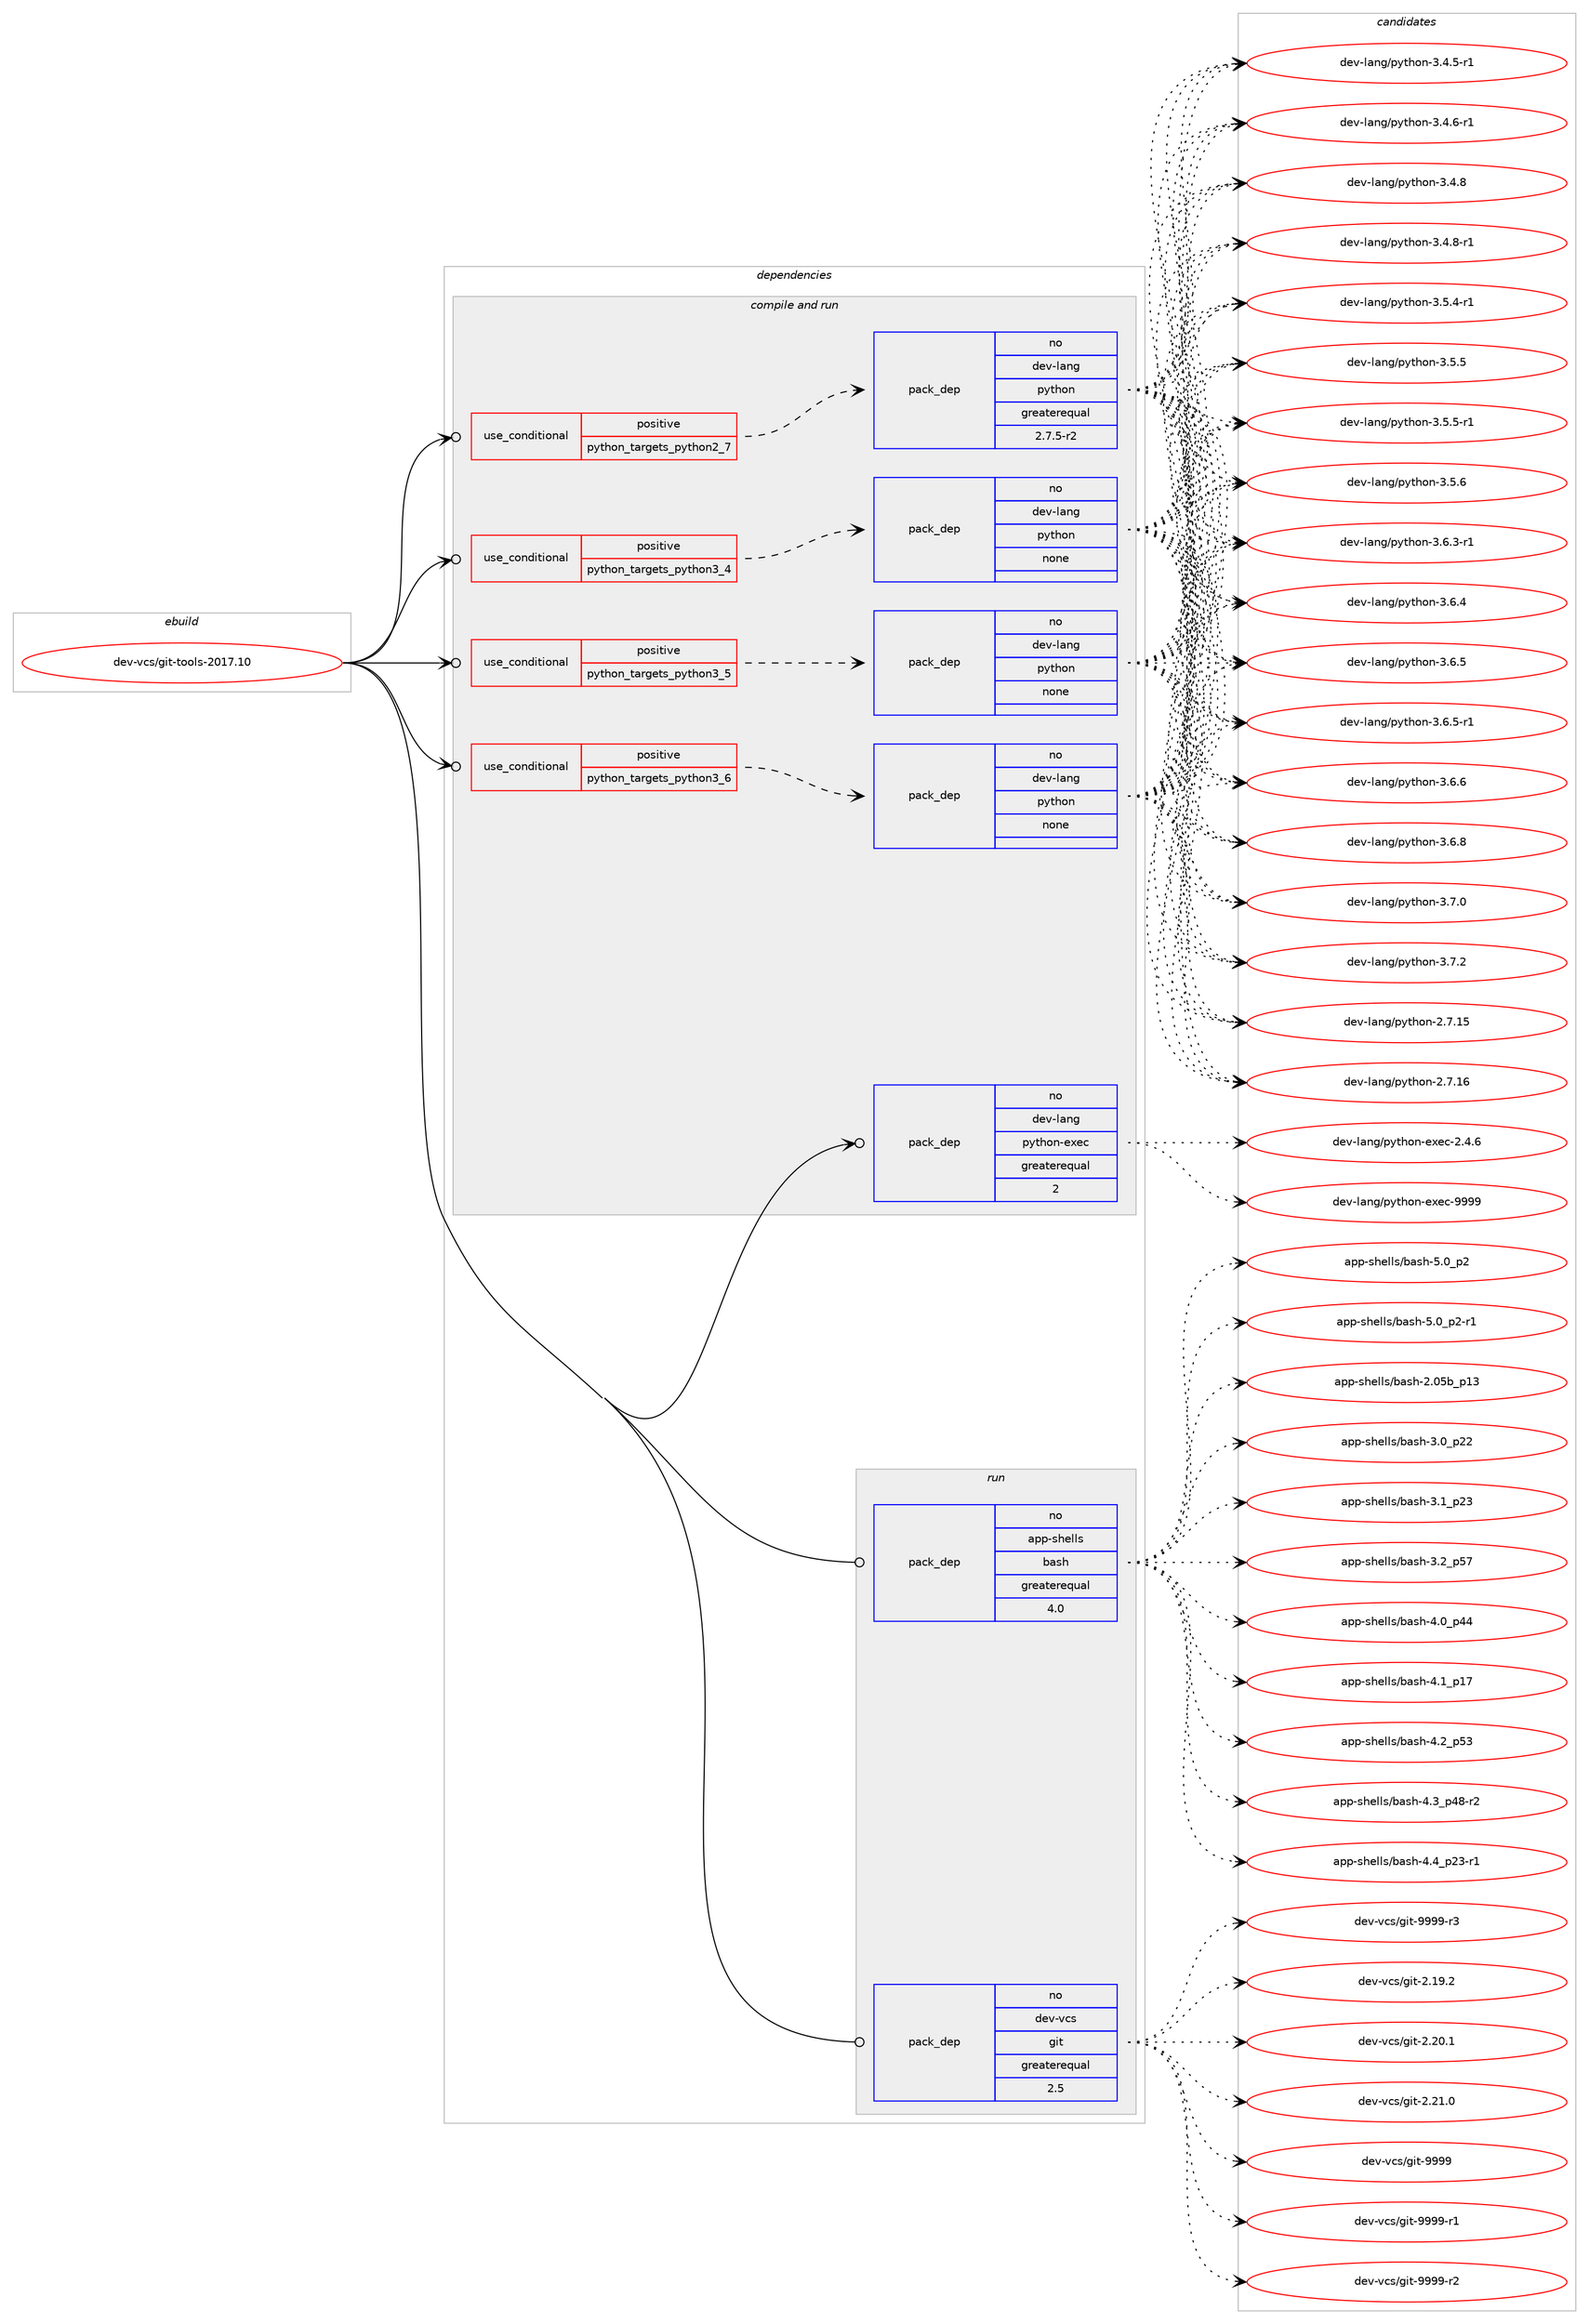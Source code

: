 digraph prolog {

# *************
# Graph options
# *************

newrank=true;
concentrate=true;
compound=true;
graph [rankdir=LR,fontname=Helvetica,fontsize=10,ranksep=1.5];#, ranksep=2.5, nodesep=0.2];
edge  [arrowhead=vee];
node  [fontname=Helvetica,fontsize=10];

# **********
# The ebuild
# **********

subgraph cluster_leftcol {
color=gray;
rank=same;
label=<<i>ebuild</i>>;
id [label="dev-vcs/git-tools-2017.10", color=red, width=4, href="../dev-vcs/git-tools-2017.10.svg"];
}

# ****************
# The dependencies
# ****************

subgraph cluster_midcol {
color=gray;
label=<<i>dependencies</i>>;
subgraph cluster_compile {
fillcolor="#eeeeee";
style=filled;
label=<<i>compile</i>>;
}
subgraph cluster_compileandrun {
fillcolor="#eeeeee";
style=filled;
label=<<i>compile and run</i>>;
subgraph cond425606 {
dependency1551549 [label=<<TABLE BORDER="0" CELLBORDER="1" CELLSPACING="0" CELLPADDING="4"><TR><TD ROWSPAN="3" CELLPADDING="10">use_conditional</TD></TR><TR><TD>positive</TD></TR><TR><TD>python_targets_python2_7</TD></TR></TABLE>>, shape=none, color=red];
subgraph pack1102191 {
dependency1551550 [label=<<TABLE BORDER="0" CELLBORDER="1" CELLSPACING="0" CELLPADDING="4" WIDTH="220"><TR><TD ROWSPAN="6" CELLPADDING="30">pack_dep</TD></TR><TR><TD WIDTH="110">no</TD></TR><TR><TD>dev-lang</TD></TR><TR><TD>python</TD></TR><TR><TD>greaterequal</TD></TR><TR><TD>2.7.5-r2</TD></TR></TABLE>>, shape=none, color=blue];
}
dependency1551549:e -> dependency1551550:w [weight=20,style="dashed",arrowhead="vee"];
}
id:e -> dependency1551549:w [weight=20,style="solid",arrowhead="odotvee"];
subgraph cond425607 {
dependency1551551 [label=<<TABLE BORDER="0" CELLBORDER="1" CELLSPACING="0" CELLPADDING="4"><TR><TD ROWSPAN="3" CELLPADDING="10">use_conditional</TD></TR><TR><TD>positive</TD></TR><TR><TD>python_targets_python3_4</TD></TR></TABLE>>, shape=none, color=red];
subgraph pack1102192 {
dependency1551552 [label=<<TABLE BORDER="0" CELLBORDER="1" CELLSPACING="0" CELLPADDING="4" WIDTH="220"><TR><TD ROWSPAN="6" CELLPADDING="30">pack_dep</TD></TR><TR><TD WIDTH="110">no</TD></TR><TR><TD>dev-lang</TD></TR><TR><TD>python</TD></TR><TR><TD>none</TD></TR><TR><TD></TD></TR></TABLE>>, shape=none, color=blue];
}
dependency1551551:e -> dependency1551552:w [weight=20,style="dashed",arrowhead="vee"];
}
id:e -> dependency1551551:w [weight=20,style="solid",arrowhead="odotvee"];
subgraph cond425608 {
dependency1551553 [label=<<TABLE BORDER="0" CELLBORDER="1" CELLSPACING="0" CELLPADDING="4"><TR><TD ROWSPAN="3" CELLPADDING="10">use_conditional</TD></TR><TR><TD>positive</TD></TR><TR><TD>python_targets_python3_5</TD></TR></TABLE>>, shape=none, color=red];
subgraph pack1102193 {
dependency1551554 [label=<<TABLE BORDER="0" CELLBORDER="1" CELLSPACING="0" CELLPADDING="4" WIDTH="220"><TR><TD ROWSPAN="6" CELLPADDING="30">pack_dep</TD></TR><TR><TD WIDTH="110">no</TD></TR><TR><TD>dev-lang</TD></TR><TR><TD>python</TD></TR><TR><TD>none</TD></TR><TR><TD></TD></TR></TABLE>>, shape=none, color=blue];
}
dependency1551553:e -> dependency1551554:w [weight=20,style="dashed",arrowhead="vee"];
}
id:e -> dependency1551553:w [weight=20,style="solid",arrowhead="odotvee"];
subgraph cond425609 {
dependency1551555 [label=<<TABLE BORDER="0" CELLBORDER="1" CELLSPACING="0" CELLPADDING="4"><TR><TD ROWSPAN="3" CELLPADDING="10">use_conditional</TD></TR><TR><TD>positive</TD></TR><TR><TD>python_targets_python3_6</TD></TR></TABLE>>, shape=none, color=red];
subgraph pack1102194 {
dependency1551556 [label=<<TABLE BORDER="0" CELLBORDER="1" CELLSPACING="0" CELLPADDING="4" WIDTH="220"><TR><TD ROWSPAN="6" CELLPADDING="30">pack_dep</TD></TR><TR><TD WIDTH="110">no</TD></TR><TR><TD>dev-lang</TD></TR><TR><TD>python</TD></TR><TR><TD>none</TD></TR><TR><TD></TD></TR></TABLE>>, shape=none, color=blue];
}
dependency1551555:e -> dependency1551556:w [weight=20,style="dashed",arrowhead="vee"];
}
id:e -> dependency1551555:w [weight=20,style="solid",arrowhead="odotvee"];
subgraph pack1102195 {
dependency1551557 [label=<<TABLE BORDER="0" CELLBORDER="1" CELLSPACING="0" CELLPADDING="4" WIDTH="220"><TR><TD ROWSPAN="6" CELLPADDING="30">pack_dep</TD></TR><TR><TD WIDTH="110">no</TD></TR><TR><TD>dev-lang</TD></TR><TR><TD>python-exec</TD></TR><TR><TD>greaterequal</TD></TR><TR><TD>2</TD></TR></TABLE>>, shape=none, color=blue];
}
id:e -> dependency1551557:w [weight=20,style="solid",arrowhead="odotvee"];
}
subgraph cluster_run {
fillcolor="#eeeeee";
style=filled;
label=<<i>run</i>>;
subgraph pack1102196 {
dependency1551558 [label=<<TABLE BORDER="0" CELLBORDER="1" CELLSPACING="0" CELLPADDING="4" WIDTH="220"><TR><TD ROWSPAN="6" CELLPADDING="30">pack_dep</TD></TR><TR><TD WIDTH="110">no</TD></TR><TR><TD>app-shells</TD></TR><TR><TD>bash</TD></TR><TR><TD>greaterequal</TD></TR><TR><TD>4.0</TD></TR></TABLE>>, shape=none, color=blue];
}
id:e -> dependency1551558:w [weight=20,style="solid",arrowhead="odot"];
subgraph pack1102197 {
dependency1551559 [label=<<TABLE BORDER="0" CELLBORDER="1" CELLSPACING="0" CELLPADDING="4" WIDTH="220"><TR><TD ROWSPAN="6" CELLPADDING="30">pack_dep</TD></TR><TR><TD WIDTH="110">no</TD></TR><TR><TD>dev-vcs</TD></TR><TR><TD>git</TD></TR><TR><TD>greaterequal</TD></TR><TR><TD>2.5</TD></TR></TABLE>>, shape=none, color=blue];
}
id:e -> dependency1551559:w [weight=20,style="solid",arrowhead="odot"];
}
}

# **************
# The candidates
# **************

subgraph cluster_choices {
rank=same;
color=gray;
label=<<i>candidates</i>>;

subgraph choice1102191 {
color=black;
nodesep=1;
choice10010111845108971101034711212111610411111045504655464953 [label="dev-lang/python-2.7.15", color=red, width=4,href="../dev-lang/python-2.7.15.svg"];
choice10010111845108971101034711212111610411111045504655464954 [label="dev-lang/python-2.7.16", color=red, width=4,href="../dev-lang/python-2.7.16.svg"];
choice1001011184510897110103471121211161041111104551465246534511449 [label="dev-lang/python-3.4.5-r1", color=red, width=4,href="../dev-lang/python-3.4.5-r1.svg"];
choice1001011184510897110103471121211161041111104551465246544511449 [label="dev-lang/python-3.4.6-r1", color=red, width=4,href="../dev-lang/python-3.4.6-r1.svg"];
choice100101118451089711010347112121116104111110455146524656 [label="dev-lang/python-3.4.8", color=red, width=4,href="../dev-lang/python-3.4.8.svg"];
choice1001011184510897110103471121211161041111104551465246564511449 [label="dev-lang/python-3.4.8-r1", color=red, width=4,href="../dev-lang/python-3.4.8-r1.svg"];
choice1001011184510897110103471121211161041111104551465346524511449 [label="dev-lang/python-3.5.4-r1", color=red, width=4,href="../dev-lang/python-3.5.4-r1.svg"];
choice100101118451089711010347112121116104111110455146534653 [label="dev-lang/python-3.5.5", color=red, width=4,href="../dev-lang/python-3.5.5.svg"];
choice1001011184510897110103471121211161041111104551465346534511449 [label="dev-lang/python-3.5.5-r1", color=red, width=4,href="../dev-lang/python-3.5.5-r1.svg"];
choice100101118451089711010347112121116104111110455146534654 [label="dev-lang/python-3.5.6", color=red, width=4,href="../dev-lang/python-3.5.6.svg"];
choice1001011184510897110103471121211161041111104551465446514511449 [label="dev-lang/python-3.6.3-r1", color=red, width=4,href="../dev-lang/python-3.6.3-r1.svg"];
choice100101118451089711010347112121116104111110455146544652 [label="dev-lang/python-3.6.4", color=red, width=4,href="../dev-lang/python-3.6.4.svg"];
choice100101118451089711010347112121116104111110455146544653 [label="dev-lang/python-3.6.5", color=red, width=4,href="../dev-lang/python-3.6.5.svg"];
choice1001011184510897110103471121211161041111104551465446534511449 [label="dev-lang/python-3.6.5-r1", color=red, width=4,href="../dev-lang/python-3.6.5-r1.svg"];
choice100101118451089711010347112121116104111110455146544654 [label="dev-lang/python-3.6.6", color=red, width=4,href="../dev-lang/python-3.6.6.svg"];
choice100101118451089711010347112121116104111110455146544656 [label="dev-lang/python-3.6.8", color=red, width=4,href="../dev-lang/python-3.6.8.svg"];
choice100101118451089711010347112121116104111110455146554648 [label="dev-lang/python-3.7.0", color=red, width=4,href="../dev-lang/python-3.7.0.svg"];
choice100101118451089711010347112121116104111110455146554650 [label="dev-lang/python-3.7.2", color=red, width=4,href="../dev-lang/python-3.7.2.svg"];
dependency1551550:e -> choice10010111845108971101034711212111610411111045504655464953:w [style=dotted,weight="100"];
dependency1551550:e -> choice10010111845108971101034711212111610411111045504655464954:w [style=dotted,weight="100"];
dependency1551550:e -> choice1001011184510897110103471121211161041111104551465246534511449:w [style=dotted,weight="100"];
dependency1551550:e -> choice1001011184510897110103471121211161041111104551465246544511449:w [style=dotted,weight="100"];
dependency1551550:e -> choice100101118451089711010347112121116104111110455146524656:w [style=dotted,weight="100"];
dependency1551550:e -> choice1001011184510897110103471121211161041111104551465246564511449:w [style=dotted,weight="100"];
dependency1551550:e -> choice1001011184510897110103471121211161041111104551465346524511449:w [style=dotted,weight="100"];
dependency1551550:e -> choice100101118451089711010347112121116104111110455146534653:w [style=dotted,weight="100"];
dependency1551550:e -> choice1001011184510897110103471121211161041111104551465346534511449:w [style=dotted,weight="100"];
dependency1551550:e -> choice100101118451089711010347112121116104111110455146534654:w [style=dotted,weight="100"];
dependency1551550:e -> choice1001011184510897110103471121211161041111104551465446514511449:w [style=dotted,weight="100"];
dependency1551550:e -> choice100101118451089711010347112121116104111110455146544652:w [style=dotted,weight="100"];
dependency1551550:e -> choice100101118451089711010347112121116104111110455146544653:w [style=dotted,weight="100"];
dependency1551550:e -> choice1001011184510897110103471121211161041111104551465446534511449:w [style=dotted,weight="100"];
dependency1551550:e -> choice100101118451089711010347112121116104111110455146544654:w [style=dotted,weight="100"];
dependency1551550:e -> choice100101118451089711010347112121116104111110455146544656:w [style=dotted,weight="100"];
dependency1551550:e -> choice100101118451089711010347112121116104111110455146554648:w [style=dotted,weight="100"];
dependency1551550:e -> choice100101118451089711010347112121116104111110455146554650:w [style=dotted,weight="100"];
}
subgraph choice1102192 {
color=black;
nodesep=1;
choice10010111845108971101034711212111610411111045504655464953 [label="dev-lang/python-2.7.15", color=red, width=4,href="../dev-lang/python-2.7.15.svg"];
choice10010111845108971101034711212111610411111045504655464954 [label="dev-lang/python-2.7.16", color=red, width=4,href="../dev-lang/python-2.7.16.svg"];
choice1001011184510897110103471121211161041111104551465246534511449 [label="dev-lang/python-3.4.5-r1", color=red, width=4,href="../dev-lang/python-3.4.5-r1.svg"];
choice1001011184510897110103471121211161041111104551465246544511449 [label="dev-lang/python-3.4.6-r1", color=red, width=4,href="../dev-lang/python-3.4.6-r1.svg"];
choice100101118451089711010347112121116104111110455146524656 [label="dev-lang/python-3.4.8", color=red, width=4,href="../dev-lang/python-3.4.8.svg"];
choice1001011184510897110103471121211161041111104551465246564511449 [label="dev-lang/python-3.4.8-r1", color=red, width=4,href="../dev-lang/python-3.4.8-r1.svg"];
choice1001011184510897110103471121211161041111104551465346524511449 [label="dev-lang/python-3.5.4-r1", color=red, width=4,href="../dev-lang/python-3.5.4-r1.svg"];
choice100101118451089711010347112121116104111110455146534653 [label="dev-lang/python-3.5.5", color=red, width=4,href="../dev-lang/python-3.5.5.svg"];
choice1001011184510897110103471121211161041111104551465346534511449 [label="dev-lang/python-3.5.5-r1", color=red, width=4,href="../dev-lang/python-3.5.5-r1.svg"];
choice100101118451089711010347112121116104111110455146534654 [label="dev-lang/python-3.5.6", color=red, width=4,href="../dev-lang/python-3.5.6.svg"];
choice1001011184510897110103471121211161041111104551465446514511449 [label="dev-lang/python-3.6.3-r1", color=red, width=4,href="../dev-lang/python-3.6.3-r1.svg"];
choice100101118451089711010347112121116104111110455146544652 [label="dev-lang/python-3.6.4", color=red, width=4,href="../dev-lang/python-3.6.4.svg"];
choice100101118451089711010347112121116104111110455146544653 [label="dev-lang/python-3.6.5", color=red, width=4,href="../dev-lang/python-3.6.5.svg"];
choice1001011184510897110103471121211161041111104551465446534511449 [label="dev-lang/python-3.6.5-r1", color=red, width=4,href="../dev-lang/python-3.6.5-r1.svg"];
choice100101118451089711010347112121116104111110455146544654 [label="dev-lang/python-3.6.6", color=red, width=4,href="../dev-lang/python-3.6.6.svg"];
choice100101118451089711010347112121116104111110455146544656 [label="dev-lang/python-3.6.8", color=red, width=4,href="../dev-lang/python-3.6.8.svg"];
choice100101118451089711010347112121116104111110455146554648 [label="dev-lang/python-3.7.0", color=red, width=4,href="../dev-lang/python-3.7.0.svg"];
choice100101118451089711010347112121116104111110455146554650 [label="dev-lang/python-3.7.2", color=red, width=4,href="../dev-lang/python-3.7.2.svg"];
dependency1551552:e -> choice10010111845108971101034711212111610411111045504655464953:w [style=dotted,weight="100"];
dependency1551552:e -> choice10010111845108971101034711212111610411111045504655464954:w [style=dotted,weight="100"];
dependency1551552:e -> choice1001011184510897110103471121211161041111104551465246534511449:w [style=dotted,weight="100"];
dependency1551552:e -> choice1001011184510897110103471121211161041111104551465246544511449:w [style=dotted,weight="100"];
dependency1551552:e -> choice100101118451089711010347112121116104111110455146524656:w [style=dotted,weight="100"];
dependency1551552:e -> choice1001011184510897110103471121211161041111104551465246564511449:w [style=dotted,weight="100"];
dependency1551552:e -> choice1001011184510897110103471121211161041111104551465346524511449:w [style=dotted,weight="100"];
dependency1551552:e -> choice100101118451089711010347112121116104111110455146534653:w [style=dotted,weight="100"];
dependency1551552:e -> choice1001011184510897110103471121211161041111104551465346534511449:w [style=dotted,weight="100"];
dependency1551552:e -> choice100101118451089711010347112121116104111110455146534654:w [style=dotted,weight="100"];
dependency1551552:e -> choice1001011184510897110103471121211161041111104551465446514511449:w [style=dotted,weight="100"];
dependency1551552:e -> choice100101118451089711010347112121116104111110455146544652:w [style=dotted,weight="100"];
dependency1551552:e -> choice100101118451089711010347112121116104111110455146544653:w [style=dotted,weight="100"];
dependency1551552:e -> choice1001011184510897110103471121211161041111104551465446534511449:w [style=dotted,weight="100"];
dependency1551552:e -> choice100101118451089711010347112121116104111110455146544654:w [style=dotted,weight="100"];
dependency1551552:e -> choice100101118451089711010347112121116104111110455146544656:w [style=dotted,weight="100"];
dependency1551552:e -> choice100101118451089711010347112121116104111110455146554648:w [style=dotted,weight="100"];
dependency1551552:e -> choice100101118451089711010347112121116104111110455146554650:w [style=dotted,weight="100"];
}
subgraph choice1102193 {
color=black;
nodesep=1;
choice10010111845108971101034711212111610411111045504655464953 [label="dev-lang/python-2.7.15", color=red, width=4,href="../dev-lang/python-2.7.15.svg"];
choice10010111845108971101034711212111610411111045504655464954 [label="dev-lang/python-2.7.16", color=red, width=4,href="../dev-lang/python-2.7.16.svg"];
choice1001011184510897110103471121211161041111104551465246534511449 [label="dev-lang/python-3.4.5-r1", color=red, width=4,href="../dev-lang/python-3.4.5-r1.svg"];
choice1001011184510897110103471121211161041111104551465246544511449 [label="dev-lang/python-3.4.6-r1", color=red, width=4,href="../dev-lang/python-3.4.6-r1.svg"];
choice100101118451089711010347112121116104111110455146524656 [label="dev-lang/python-3.4.8", color=red, width=4,href="../dev-lang/python-3.4.8.svg"];
choice1001011184510897110103471121211161041111104551465246564511449 [label="dev-lang/python-3.4.8-r1", color=red, width=4,href="../dev-lang/python-3.4.8-r1.svg"];
choice1001011184510897110103471121211161041111104551465346524511449 [label="dev-lang/python-3.5.4-r1", color=red, width=4,href="../dev-lang/python-3.5.4-r1.svg"];
choice100101118451089711010347112121116104111110455146534653 [label="dev-lang/python-3.5.5", color=red, width=4,href="../dev-lang/python-3.5.5.svg"];
choice1001011184510897110103471121211161041111104551465346534511449 [label="dev-lang/python-3.5.5-r1", color=red, width=4,href="../dev-lang/python-3.5.5-r1.svg"];
choice100101118451089711010347112121116104111110455146534654 [label="dev-lang/python-3.5.6", color=red, width=4,href="../dev-lang/python-3.5.6.svg"];
choice1001011184510897110103471121211161041111104551465446514511449 [label="dev-lang/python-3.6.3-r1", color=red, width=4,href="../dev-lang/python-3.6.3-r1.svg"];
choice100101118451089711010347112121116104111110455146544652 [label="dev-lang/python-3.6.4", color=red, width=4,href="../dev-lang/python-3.6.4.svg"];
choice100101118451089711010347112121116104111110455146544653 [label="dev-lang/python-3.6.5", color=red, width=4,href="../dev-lang/python-3.6.5.svg"];
choice1001011184510897110103471121211161041111104551465446534511449 [label="dev-lang/python-3.6.5-r1", color=red, width=4,href="../dev-lang/python-3.6.5-r1.svg"];
choice100101118451089711010347112121116104111110455146544654 [label="dev-lang/python-3.6.6", color=red, width=4,href="../dev-lang/python-3.6.6.svg"];
choice100101118451089711010347112121116104111110455146544656 [label="dev-lang/python-3.6.8", color=red, width=4,href="../dev-lang/python-3.6.8.svg"];
choice100101118451089711010347112121116104111110455146554648 [label="dev-lang/python-3.7.0", color=red, width=4,href="../dev-lang/python-3.7.0.svg"];
choice100101118451089711010347112121116104111110455146554650 [label="dev-lang/python-3.7.2", color=red, width=4,href="../dev-lang/python-3.7.2.svg"];
dependency1551554:e -> choice10010111845108971101034711212111610411111045504655464953:w [style=dotted,weight="100"];
dependency1551554:e -> choice10010111845108971101034711212111610411111045504655464954:w [style=dotted,weight="100"];
dependency1551554:e -> choice1001011184510897110103471121211161041111104551465246534511449:w [style=dotted,weight="100"];
dependency1551554:e -> choice1001011184510897110103471121211161041111104551465246544511449:w [style=dotted,weight="100"];
dependency1551554:e -> choice100101118451089711010347112121116104111110455146524656:w [style=dotted,weight="100"];
dependency1551554:e -> choice1001011184510897110103471121211161041111104551465246564511449:w [style=dotted,weight="100"];
dependency1551554:e -> choice1001011184510897110103471121211161041111104551465346524511449:w [style=dotted,weight="100"];
dependency1551554:e -> choice100101118451089711010347112121116104111110455146534653:w [style=dotted,weight="100"];
dependency1551554:e -> choice1001011184510897110103471121211161041111104551465346534511449:w [style=dotted,weight="100"];
dependency1551554:e -> choice100101118451089711010347112121116104111110455146534654:w [style=dotted,weight="100"];
dependency1551554:e -> choice1001011184510897110103471121211161041111104551465446514511449:w [style=dotted,weight="100"];
dependency1551554:e -> choice100101118451089711010347112121116104111110455146544652:w [style=dotted,weight="100"];
dependency1551554:e -> choice100101118451089711010347112121116104111110455146544653:w [style=dotted,weight="100"];
dependency1551554:e -> choice1001011184510897110103471121211161041111104551465446534511449:w [style=dotted,weight="100"];
dependency1551554:e -> choice100101118451089711010347112121116104111110455146544654:w [style=dotted,weight="100"];
dependency1551554:e -> choice100101118451089711010347112121116104111110455146544656:w [style=dotted,weight="100"];
dependency1551554:e -> choice100101118451089711010347112121116104111110455146554648:w [style=dotted,weight="100"];
dependency1551554:e -> choice100101118451089711010347112121116104111110455146554650:w [style=dotted,weight="100"];
}
subgraph choice1102194 {
color=black;
nodesep=1;
choice10010111845108971101034711212111610411111045504655464953 [label="dev-lang/python-2.7.15", color=red, width=4,href="../dev-lang/python-2.7.15.svg"];
choice10010111845108971101034711212111610411111045504655464954 [label="dev-lang/python-2.7.16", color=red, width=4,href="../dev-lang/python-2.7.16.svg"];
choice1001011184510897110103471121211161041111104551465246534511449 [label="dev-lang/python-3.4.5-r1", color=red, width=4,href="../dev-lang/python-3.4.5-r1.svg"];
choice1001011184510897110103471121211161041111104551465246544511449 [label="dev-lang/python-3.4.6-r1", color=red, width=4,href="../dev-lang/python-3.4.6-r1.svg"];
choice100101118451089711010347112121116104111110455146524656 [label="dev-lang/python-3.4.8", color=red, width=4,href="../dev-lang/python-3.4.8.svg"];
choice1001011184510897110103471121211161041111104551465246564511449 [label="dev-lang/python-3.4.8-r1", color=red, width=4,href="../dev-lang/python-3.4.8-r1.svg"];
choice1001011184510897110103471121211161041111104551465346524511449 [label="dev-lang/python-3.5.4-r1", color=red, width=4,href="../dev-lang/python-3.5.4-r1.svg"];
choice100101118451089711010347112121116104111110455146534653 [label="dev-lang/python-3.5.5", color=red, width=4,href="../dev-lang/python-3.5.5.svg"];
choice1001011184510897110103471121211161041111104551465346534511449 [label="dev-lang/python-3.5.5-r1", color=red, width=4,href="../dev-lang/python-3.5.5-r1.svg"];
choice100101118451089711010347112121116104111110455146534654 [label="dev-lang/python-3.5.6", color=red, width=4,href="../dev-lang/python-3.5.6.svg"];
choice1001011184510897110103471121211161041111104551465446514511449 [label="dev-lang/python-3.6.3-r1", color=red, width=4,href="../dev-lang/python-3.6.3-r1.svg"];
choice100101118451089711010347112121116104111110455146544652 [label="dev-lang/python-3.6.4", color=red, width=4,href="../dev-lang/python-3.6.4.svg"];
choice100101118451089711010347112121116104111110455146544653 [label="dev-lang/python-3.6.5", color=red, width=4,href="../dev-lang/python-3.6.5.svg"];
choice1001011184510897110103471121211161041111104551465446534511449 [label="dev-lang/python-3.6.5-r1", color=red, width=4,href="../dev-lang/python-3.6.5-r1.svg"];
choice100101118451089711010347112121116104111110455146544654 [label="dev-lang/python-3.6.6", color=red, width=4,href="../dev-lang/python-3.6.6.svg"];
choice100101118451089711010347112121116104111110455146544656 [label="dev-lang/python-3.6.8", color=red, width=4,href="../dev-lang/python-3.6.8.svg"];
choice100101118451089711010347112121116104111110455146554648 [label="dev-lang/python-3.7.0", color=red, width=4,href="../dev-lang/python-3.7.0.svg"];
choice100101118451089711010347112121116104111110455146554650 [label="dev-lang/python-3.7.2", color=red, width=4,href="../dev-lang/python-3.7.2.svg"];
dependency1551556:e -> choice10010111845108971101034711212111610411111045504655464953:w [style=dotted,weight="100"];
dependency1551556:e -> choice10010111845108971101034711212111610411111045504655464954:w [style=dotted,weight="100"];
dependency1551556:e -> choice1001011184510897110103471121211161041111104551465246534511449:w [style=dotted,weight="100"];
dependency1551556:e -> choice1001011184510897110103471121211161041111104551465246544511449:w [style=dotted,weight="100"];
dependency1551556:e -> choice100101118451089711010347112121116104111110455146524656:w [style=dotted,weight="100"];
dependency1551556:e -> choice1001011184510897110103471121211161041111104551465246564511449:w [style=dotted,weight="100"];
dependency1551556:e -> choice1001011184510897110103471121211161041111104551465346524511449:w [style=dotted,weight="100"];
dependency1551556:e -> choice100101118451089711010347112121116104111110455146534653:w [style=dotted,weight="100"];
dependency1551556:e -> choice1001011184510897110103471121211161041111104551465346534511449:w [style=dotted,weight="100"];
dependency1551556:e -> choice100101118451089711010347112121116104111110455146534654:w [style=dotted,weight="100"];
dependency1551556:e -> choice1001011184510897110103471121211161041111104551465446514511449:w [style=dotted,weight="100"];
dependency1551556:e -> choice100101118451089711010347112121116104111110455146544652:w [style=dotted,weight="100"];
dependency1551556:e -> choice100101118451089711010347112121116104111110455146544653:w [style=dotted,weight="100"];
dependency1551556:e -> choice1001011184510897110103471121211161041111104551465446534511449:w [style=dotted,weight="100"];
dependency1551556:e -> choice100101118451089711010347112121116104111110455146544654:w [style=dotted,weight="100"];
dependency1551556:e -> choice100101118451089711010347112121116104111110455146544656:w [style=dotted,weight="100"];
dependency1551556:e -> choice100101118451089711010347112121116104111110455146554648:w [style=dotted,weight="100"];
dependency1551556:e -> choice100101118451089711010347112121116104111110455146554650:w [style=dotted,weight="100"];
}
subgraph choice1102195 {
color=black;
nodesep=1;
choice1001011184510897110103471121211161041111104510112010199455046524654 [label="dev-lang/python-exec-2.4.6", color=red, width=4,href="../dev-lang/python-exec-2.4.6.svg"];
choice10010111845108971101034711212111610411111045101120101994557575757 [label="dev-lang/python-exec-9999", color=red, width=4,href="../dev-lang/python-exec-9999.svg"];
dependency1551557:e -> choice1001011184510897110103471121211161041111104510112010199455046524654:w [style=dotted,weight="100"];
dependency1551557:e -> choice10010111845108971101034711212111610411111045101120101994557575757:w [style=dotted,weight="100"];
}
subgraph choice1102196 {
color=black;
nodesep=1;
choice9711211245115104101108108115479897115104455046485398951124951 [label="app-shells/bash-2.05b_p13", color=red, width=4,href="../app-shells/bash-2.05b_p13.svg"];
choice971121124511510410110810811547989711510445514648951125050 [label="app-shells/bash-3.0_p22", color=red, width=4,href="../app-shells/bash-3.0_p22.svg"];
choice971121124511510410110810811547989711510445514649951125051 [label="app-shells/bash-3.1_p23", color=red, width=4,href="../app-shells/bash-3.1_p23.svg"];
choice971121124511510410110810811547989711510445514650951125355 [label="app-shells/bash-3.2_p57", color=red, width=4,href="../app-shells/bash-3.2_p57.svg"];
choice971121124511510410110810811547989711510445524648951125252 [label="app-shells/bash-4.0_p44", color=red, width=4,href="../app-shells/bash-4.0_p44.svg"];
choice971121124511510410110810811547989711510445524649951124955 [label="app-shells/bash-4.1_p17", color=red, width=4,href="../app-shells/bash-4.1_p17.svg"];
choice971121124511510410110810811547989711510445524650951125351 [label="app-shells/bash-4.2_p53", color=red, width=4,href="../app-shells/bash-4.2_p53.svg"];
choice9711211245115104101108108115479897115104455246519511252564511450 [label="app-shells/bash-4.3_p48-r2", color=red, width=4,href="../app-shells/bash-4.3_p48-r2.svg"];
choice9711211245115104101108108115479897115104455246529511250514511449 [label="app-shells/bash-4.4_p23-r1", color=red, width=4,href="../app-shells/bash-4.4_p23-r1.svg"];
choice9711211245115104101108108115479897115104455346489511250 [label="app-shells/bash-5.0_p2", color=red, width=4,href="../app-shells/bash-5.0_p2.svg"];
choice97112112451151041011081081154798971151044553464895112504511449 [label="app-shells/bash-5.0_p2-r1", color=red, width=4,href="../app-shells/bash-5.0_p2-r1.svg"];
dependency1551558:e -> choice9711211245115104101108108115479897115104455046485398951124951:w [style=dotted,weight="100"];
dependency1551558:e -> choice971121124511510410110810811547989711510445514648951125050:w [style=dotted,weight="100"];
dependency1551558:e -> choice971121124511510410110810811547989711510445514649951125051:w [style=dotted,weight="100"];
dependency1551558:e -> choice971121124511510410110810811547989711510445514650951125355:w [style=dotted,weight="100"];
dependency1551558:e -> choice971121124511510410110810811547989711510445524648951125252:w [style=dotted,weight="100"];
dependency1551558:e -> choice971121124511510410110810811547989711510445524649951124955:w [style=dotted,weight="100"];
dependency1551558:e -> choice971121124511510410110810811547989711510445524650951125351:w [style=dotted,weight="100"];
dependency1551558:e -> choice9711211245115104101108108115479897115104455246519511252564511450:w [style=dotted,weight="100"];
dependency1551558:e -> choice9711211245115104101108108115479897115104455246529511250514511449:w [style=dotted,weight="100"];
dependency1551558:e -> choice9711211245115104101108108115479897115104455346489511250:w [style=dotted,weight="100"];
dependency1551558:e -> choice97112112451151041011081081154798971151044553464895112504511449:w [style=dotted,weight="100"];
}
subgraph choice1102197 {
color=black;
nodesep=1;
choice10010111845118991154710310511645504649574650 [label="dev-vcs/git-2.19.2", color=red, width=4,href="../dev-vcs/git-2.19.2.svg"];
choice10010111845118991154710310511645504650484649 [label="dev-vcs/git-2.20.1", color=red, width=4,href="../dev-vcs/git-2.20.1.svg"];
choice10010111845118991154710310511645504650494648 [label="dev-vcs/git-2.21.0", color=red, width=4,href="../dev-vcs/git-2.21.0.svg"];
choice1001011184511899115471031051164557575757 [label="dev-vcs/git-9999", color=red, width=4,href="../dev-vcs/git-9999.svg"];
choice10010111845118991154710310511645575757574511449 [label="dev-vcs/git-9999-r1", color=red, width=4,href="../dev-vcs/git-9999-r1.svg"];
choice10010111845118991154710310511645575757574511450 [label="dev-vcs/git-9999-r2", color=red, width=4,href="../dev-vcs/git-9999-r2.svg"];
choice10010111845118991154710310511645575757574511451 [label="dev-vcs/git-9999-r3", color=red, width=4,href="../dev-vcs/git-9999-r3.svg"];
dependency1551559:e -> choice10010111845118991154710310511645504649574650:w [style=dotted,weight="100"];
dependency1551559:e -> choice10010111845118991154710310511645504650484649:w [style=dotted,weight="100"];
dependency1551559:e -> choice10010111845118991154710310511645504650494648:w [style=dotted,weight="100"];
dependency1551559:e -> choice1001011184511899115471031051164557575757:w [style=dotted,weight="100"];
dependency1551559:e -> choice10010111845118991154710310511645575757574511449:w [style=dotted,weight="100"];
dependency1551559:e -> choice10010111845118991154710310511645575757574511450:w [style=dotted,weight="100"];
dependency1551559:e -> choice10010111845118991154710310511645575757574511451:w [style=dotted,weight="100"];
}
}

}
